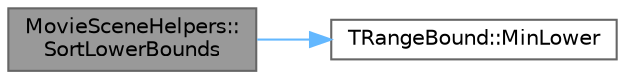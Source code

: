 digraph "MovieSceneHelpers::SortLowerBounds"
{
 // INTERACTIVE_SVG=YES
 // LATEX_PDF_SIZE
  bgcolor="transparent";
  edge [fontname=Helvetica,fontsize=10,labelfontname=Helvetica,labelfontsize=10];
  node [fontname=Helvetica,fontsize=10,shape=box,height=0.2,width=0.4];
  rankdir="LR";
  Node1 [id="Node000001",label="MovieSceneHelpers::\lSortLowerBounds",height=0.2,width=0.4,color="gray40", fillcolor="grey60", style="filled", fontcolor="black",tooltip="Sort predicate that sorts lower bounds of a range."];
  Node1 -> Node2 [id="edge1_Node000001_Node000002",color="steelblue1",style="solid",tooltip=" "];
  Node2 [id="Node000002",label="TRangeBound::MinLower",height=0.2,width=0.4,color="grey40", fillcolor="white", style="filled",URL="$dc/d71/classTRangeBound.html#a1ecb60800c30deb1d4e93d3ec7d93775",tooltip="Returns the lesser of two lower bounds."];
}
